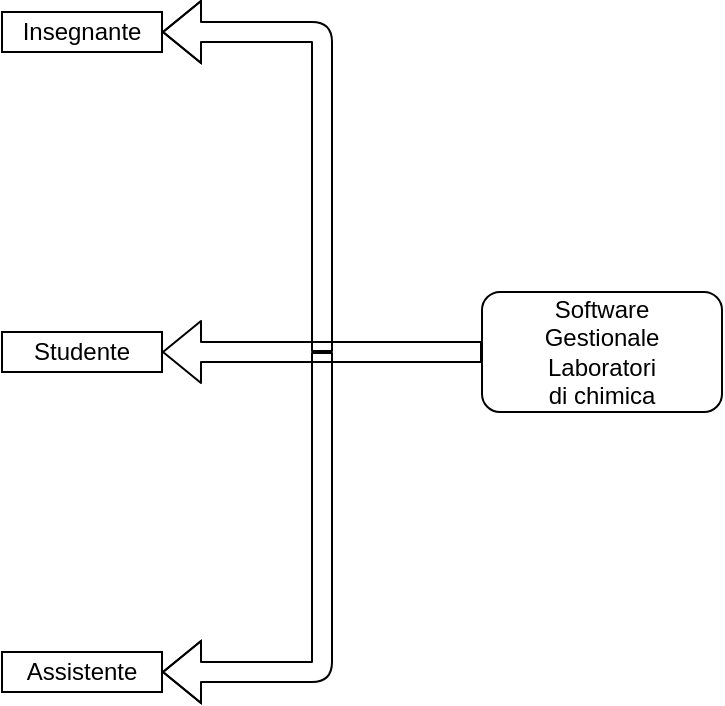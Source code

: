 <mxfile version="12.6.7" type="github">
  <diagram id="s6QQBKC_GsQ0mL6M3exX" name="Page-1">
    <mxGraphModel dx="364" dy="472" grid="1" gridSize="10" guides="1" tooltips="1" connect="1" arrows="1" fold="1" page="1" pageScale="1" pageWidth="827" pageHeight="1169" math="0" shadow="0">
      <root>
        <mxCell id="0"/>
        <mxCell id="1" parent="0"/>
        <mxCell id="59enXD5GD7Ac3wzpqpWK-1" value="" style="rounded=1;whiteSpace=wrap;html=1;" vertex="1" parent="1">
          <mxGeometry x="360" y="250" width="120" height="60" as="geometry"/>
        </mxCell>
        <mxCell id="59enXD5GD7Ac3wzpqpWK-2" value="Software Gestionale Laboratori di chimica" style="text;html=1;strokeColor=none;fillColor=none;align=center;verticalAlign=middle;whiteSpace=wrap;rounded=0;" vertex="1" parent="1">
          <mxGeometry x="400" y="270" width="40" height="20" as="geometry"/>
        </mxCell>
        <mxCell id="59enXD5GD7Ac3wzpqpWK-8" value="" style="shape=flexArrow;endArrow=classic;html=1;strokeWidth=1;exitX=0;exitY=0.5;exitDx=0;exitDy=0;" edge="1" parent="1" source="59enXD5GD7Ac3wzpqpWK-1">
          <mxGeometry width="50" height="50" relative="1" as="geometry">
            <mxPoint x="230" y="300" as="sourcePoint"/>
            <mxPoint x="200" y="280" as="targetPoint"/>
            <Array as="points"/>
          </mxGeometry>
        </mxCell>
        <mxCell id="59enXD5GD7Ac3wzpqpWK-9" value="" style="shape=flexArrow;endArrow=classic;html=1;strokeWidth=1;" edge="1" parent="1">
          <mxGeometry width="50" height="50" relative="1" as="geometry">
            <mxPoint x="280" y="280" as="sourcePoint"/>
            <mxPoint x="200" y="120" as="targetPoint"/>
            <Array as="points">
              <mxPoint x="280" y="120"/>
            </Array>
          </mxGeometry>
        </mxCell>
        <mxCell id="59enXD5GD7Ac3wzpqpWK-10" value="" style="shape=flexArrow;endArrow=classic;html=1;strokeWidth=1;" edge="1" parent="1">
          <mxGeometry width="50" height="50" relative="1" as="geometry">
            <mxPoint x="280" y="280" as="sourcePoint"/>
            <mxPoint x="200" y="440" as="targetPoint"/>
            <Array as="points">
              <mxPoint x="280" y="440"/>
            </Array>
          </mxGeometry>
        </mxCell>
        <mxCell id="59enXD5GD7Ac3wzpqpWK-11" value="" style="rounded=0;whiteSpace=wrap;html=1;" vertex="1" parent="1">
          <mxGeometry x="120" y="110" width="80" height="20" as="geometry"/>
        </mxCell>
        <mxCell id="59enXD5GD7Ac3wzpqpWK-12" value="Insegnante" style="text;html=1;strokeColor=none;fillColor=none;align=center;verticalAlign=middle;whiteSpace=wrap;rounded=0;" vertex="1" parent="1">
          <mxGeometry x="140" y="110" width="40" height="20" as="geometry"/>
        </mxCell>
        <mxCell id="59enXD5GD7Ac3wzpqpWK-17" value="" style="rounded=0;whiteSpace=wrap;html=1;" vertex="1" parent="1">
          <mxGeometry x="120" y="270" width="80" height="20" as="geometry"/>
        </mxCell>
        <mxCell id="59enXD5GD7Ac3wzpqpWK-18" value="" style="rounded=0;whiteSpace=wrap;html=1;" vertex="1" parent="1">
          <mxGeometry x="120" y="430" width="80" height="20" as="geometry"/>
        </mxCell>
        <mxCell id="59enXD5GD7Ac3wzpqpWK-19" value="Studente" style="text;html=1;strokeColor=none;fillColor=none;align=center;verticalAlign=middle;whiteSpace=wrap;rounded=0;" vertex="1" parent="1">
          <mxGeometry x="140" y="270" width="40" height="20" as="geometry"/>
        </mxCell>
        <mxCell id="59enXD5GD7Ac3wzpqpWK-20" value="Assistente" style="text;html=1;strokeColor=none;fillColor=none;align=center;verticalAlign=middle;whiteSpace=wrap;rounded=0;" vertex="1" parent="1">
          <mxGeometry x="140" y="430" width="40" height="20" as="geometry"/>
        </mxCell>
      </root>
    </mxGraphModel>
  </diagram>
</mxfile>
